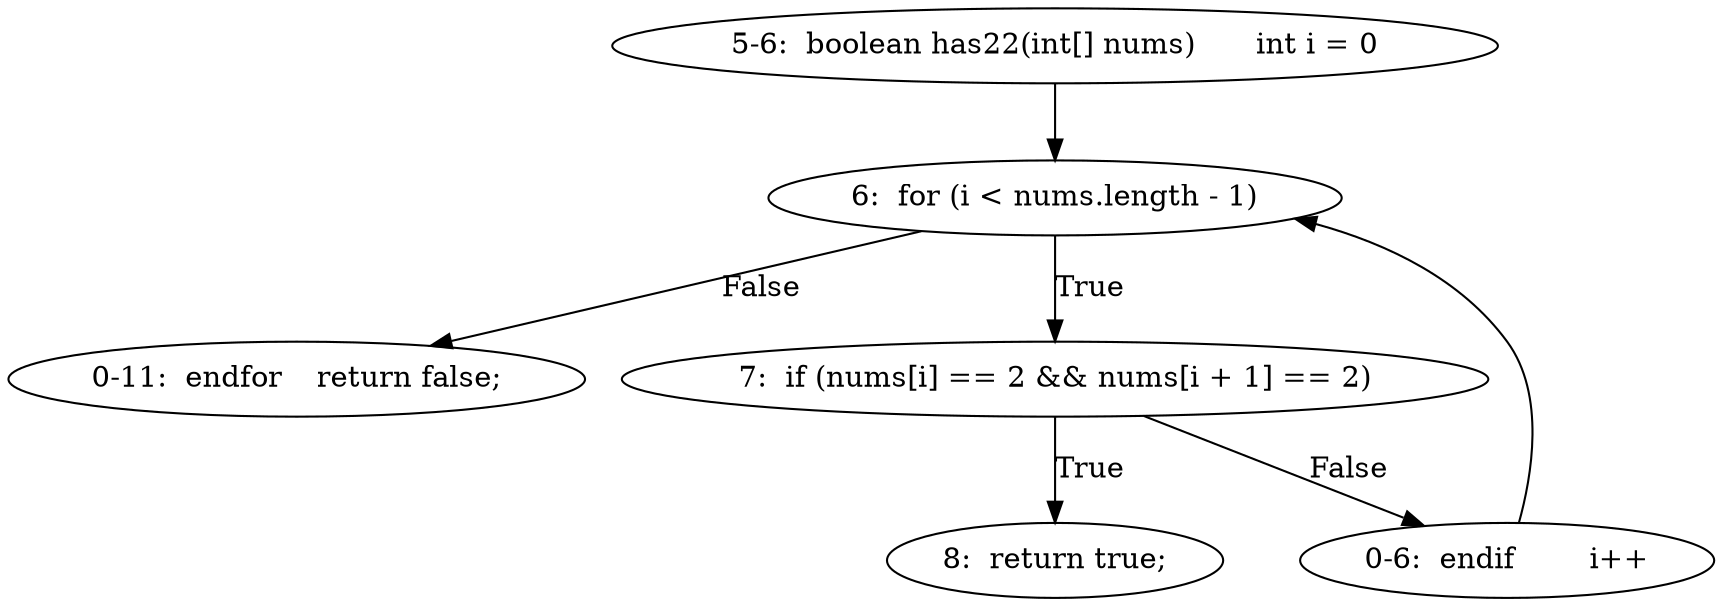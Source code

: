 digraph result_test { 
// graph-vertices
  a1  [label="5-6:  boolean has22(int[] nums)	int i = 0"]; 
  2  [label="6:  for (i < nums.length - 1)"]; 
  a2  [label="0-11:  endfor	return false;"]; 
  5  [label="7:  if (nums[i] == 2 && nums[i + 1] == 2)"]; 
  6  [label="8:  return true;"]; 
  a3  [label="0-6:  endif	i++"]; 
// graph-edges
  a1 -> 2;
  2 -> a2  [label="False"]; 
  2 -> 5  [label="True"]; 
  5 -> 6  [label="True"]; 
  5 -> a3  [label="False"]; 
  a3 -> 2;
}